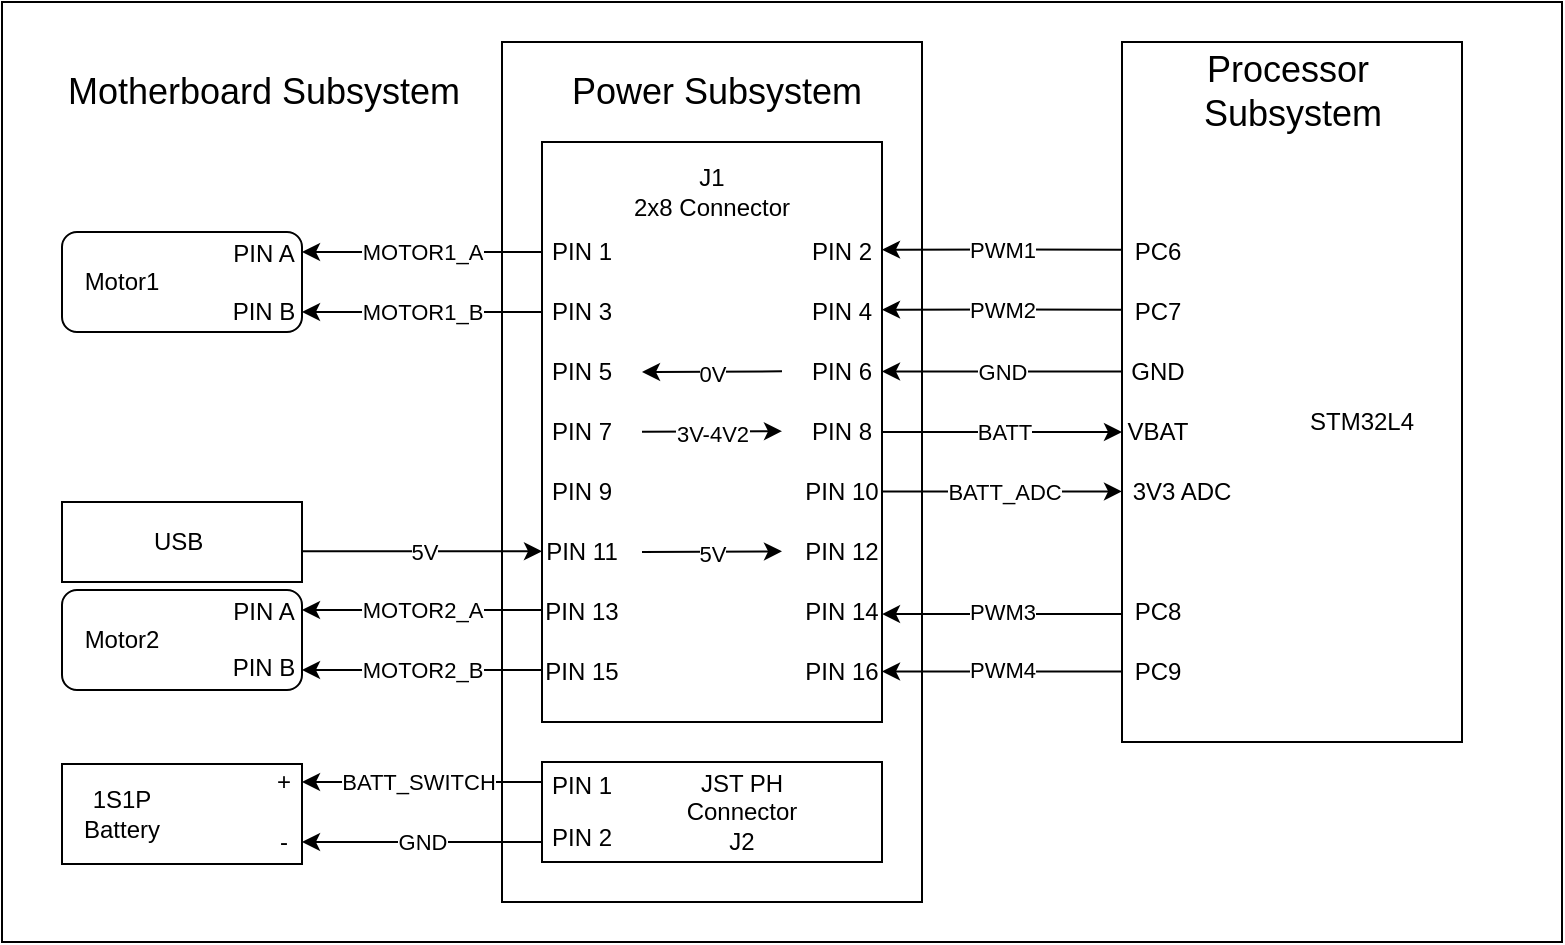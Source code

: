<mxfile version="24.2.3" type="github">
  <diagram name="Page-1" id="7Z6VMQOYitkByYP8naLp">
    <mxGraphModel dx="998" dy="1726" grid="1" gridSize="10" guides="1" tooltips="1" connect="1" arrows="1" fold="1" page="1" pageScale="1" pageWidth="827" pageHeight="1169" math="0" shadow="0">
      <root>
        <mxCell id="0" />
        <mxCell id="1" parent="0" />
        <mxCell id="WSyicA0_Ir1e3JooZ5jz-70" value="" style="rounded=0;whiteSpace=wrap;html=1;fillStyle=auto;fillColor=#FFFFFF;" vertex="1" parent="1">
          <mxGeometry x="100" y="-20" width="780" height="470" as="geometry" />
        </mxCell>
        <mxCell id="WSyicA0_Ir1e3JooZ5jz-4" value="" style="rounded=0;whiteSpace=wrap;html=1;" vertex="1" parent="1">
          <mxGeometry x="350" width="210" height="430" as="geometry" />
        </mxCell>
        <mxCell id="WSyicA0_Ir1e3JooZ5jz-3" value="" style="edgeStyle=orthogonalEdgeStyle;rounded=0;orthogonalLoop=1;jettySize=auto;html=1;" edge="1" parent="1">
          <mxGeometry relative="1" as="geometry">
            <mxPoint x="660" y="103.82" as="sourcePoint" />
            <mxPoint x="540" y="103.82" as="targetPoint" />
            <Array as="points">
              <mxPoint x="600" y="103.82" />
              <mxPoint x="600" y="103.82" />
            </Array>
          </mxGeometry>
        </mxCell>
        <mxCell id="WSyicA0_Ir1e3JooZ5jz-42" value="PWM1" style="edgeLabel;html=1;align=center;verticalAlign=middle;resizable=0;points=[];" vertex="1" connectable="0" parent="WSyicA0_Ir1e3JooZ5jz-3">
          <mxGeometry x="0.006" y="-1" relative="1" as="geometry">
            <mxPoint y="1" as="offset" />
          </mxGeometry>
        </mxCell>
        <mxCell id="WSyicA0_Ir1e3JooZ5jz-1" value="" style="rounded=0;whiteSpace=wrap;html=1;" vertex="1" parent="1">
          <mxGeometry x="660" width="170" height="350" as="geometry" />
        </mxCell>
        <mxCell id="WSyicA0_Ir1e3JooZ5jz-2" value="" style="rounded=0;whiteSpace=wrap;html=1;" vertex="1" parent="1">
          <mxGeometry x="370" y="50" width="170" height="290" as="geometry" />
        </mxCell>
        <mxCell id="WSyicA0_Ir1e3JooZ5jz-43" value="" style="edgeStyle=orthogonalEdgeStyle;rounded=0;orthogonalLoop=1;jettySize=auto;html=1;" edge="1" parent="1">
          <mxGeometry relative="1" as="geometry">
            <mxPoint x="660" y="133.82" as="sourcePoint" />
            <mxPoint x="540" y="133.82" as="targetPoint" />
            <Array as="points">
              <mxPoint x="600" y="133.82" />
              <mxPoint x="600" y="133.82" />
            </Array>
          </mxGeometry>
        </mxCell>
        <mxCell id="WSyicA0_Ir1e3JooZ5jz-44" value="PWM2" style="edgeLabel;html=1;align=center;verticalAlign=middle;resizable=0;points=[];" vertex="1" connectable="0" parent="WSyicA0_Ir1e3JooZ5jz-43">
          <mxGeometry x="0.006" y="-1" relative="1" as="geometry">
            <mxPoint y="1" as="offset" />
          </mxGeometry>
        </mxCell>
        <mxCell id="WSyicA0_Ir1e3JooZ5jz-45" value="" style="edgeStyle=orthogonalEdgeStyle;rounded=0;orthogonalLoop=1;jettySize=auto;html=1;" edge="1" parent="1">
          <mxGeometry relative="1" as="geometry">
            <mxPoint x="660" y="286.03" as="sourcePoint" />
            <mxPoint x="540" y="286.03" as="targetPoint" />
            <Array as="points">
              <mxPoint x="600" y="286.03" />
              <mxPoint x="600" y="286.03" />
            </Array>
          </mxGeometry>
        </mxCell>
        <mxCell id="WSyicA0_Ir1e3JooZ5jz-46" value="PWM3" style="edgeLabel;html=1;align=center;verticalAlign=middle;resizable=0;points=[];" vertex="1" connectable="0" parent="WSyicA0_Ir1e3JooZ5jz-45">
          <mxGeometry x="0.006" y="-1" relative="1" as="geometry">
            <mxPoint as="offset" />
          </mxGeometry>
        </mxCell>
        <mxCell id="WSyicA0_Ir1e3JooZ5jz-47" value="" style="edgeStyle=orthogonalEdgeStyle;rounded=0;orthogonalLoop=1;jettySize=auto;html=1;" edge="1" parent="1">
          <mxGeometry relative="1" as="geometry">
            <mxPoint x="660" y="314.74" as="sourcePoint" />
            <mxPoint x="540" y="314.74" as="targetPoint" />
            <Array as="points">
              <mxPoint x="600" y="314.74" />
              <mxPoint x="600" y="314.74" />
            </Array>
          </mxGeometry>
        </mxCell>
        <mxCell id="WSyicA0_Ir1e3JooZ5jz-48" value="PWM4" style="edgeLabel;html=1;align=center;verticalAlign=middle;resizable=0;points=[];" vertex="1" connectable="0" parent="WSyicA0_Ir1e3JooZ5jz-47">
          <mxGeometry x="0.006" y="-1" relative="1" as="geometry">
            <mxPoint as="offset" />
          </mxGeometry>
        </mxCell>
        <mxCell id="WSyicA0_Ir1e3JooZ5jz-62" value="PIN 2" style="text;html=1;align=center;verticalAlign=middle;whiteSpace=wrap;rounded=0;" vertex="1" parent="1">
          <mxGeometry x="490" y="90" width="60" height="30" as="geometry" />
        </mxCell>
        <mxCell id="WSyicA0_Ir1e3JooZ5jz-65" value="PIN 4" style="text;html=1;align=center;verticalAlign=middle;whiteSpace=wrap;rounded=0;" vertex="1" parent="1">
          <mxGeometry x="490" y="120" width="60" height="30" as="geometry" />
        </mxCell>
        <mxCell id="WSyicA0_Ir1e3JooZ5jz-68" value="PIN 6" style="text;html=1;align=center;verticalAlign=middle;whiteSpace=wrap;rounded=0;" vertex="1" parent="1">
          <mxGeometry x="490" y="150" width="60" height="30" as="geometry" />
        </mxCell>
        <mxCell id="WSyicA0_Ir1e3JooZ5jz-69" value="PIN 8" style="text;html=1;align=center;verticalAlign=middle;whiteSpace=wrap;rounded=0;" vertex="1" parent="1">
          <mxGeometry x="490" y="180" width="60" height="30" as="geometry" />
        </mxCell>
        <mxCell id="WSyicA0_Ir1e3JooZ5jz-80" value="" style="edgeStyle=orthogonalEdgeStyle;rounded=0;orthogonalLoop=1;jettySize=auto;html=1;" edge="1" parent="1">
          <mxGeometry relative="1" as="geometry">
            <mxPoint x="370" y="314" as="sourcePoint" />
            <mxPoint x="250" y="314" as="targetPoint" />
            <Array as="points">
              <mxPoint x="330" y="314" />
              <mxPoint x="330" y="314" />
            </Array>
          </mxGeometry>
        </mxCell>
        <mxCell id="WSyicA0_Ir1e3JooZ5jz-81" value="MOTOR2_B" style="edgeLabel;html=1;align=center;verticalAlign=middle;resizable=0;points=[];" vertex="1" connectable="0" parent="WSyicA0_Ir1e3JooZ5jz-80">
          <mxGeometry x="-0.002" relative="1" as="geometry">
            <mxPoint as="offset" />
          </mxGeometry>
        </mxCell>
        <mxCell id="WSyicA0_Ir1e3JooZ5jz-82" value="" style="edgeStyle=orthogonalEdgeStyle;rounded=0;orthogonalLoop=1;jettySize=auto;html=1;" edge="1" parent="1">
          <mxGeometry relative="1" as="geometry">
            <mxPoint x="370" y="284" as="sourcePoint" />
            <mxPoint x="250" y="284" as="targetPoint" />
            <Array as="points">
              <mxPoint x="330" y="284" />
              <mxPoint x="330" y="284" />
            </Array>
          </mxGeometry>
        </mxCell>
        <mxCell id="WSyicA0_Ir1e3JooZ5jz-83" value="MOTOR2_A" style="edgeLabel;html=1;align=center;verticalAlign=middle;resizable=0;points=[];" vertex="1" connectable="0" parent="WSyicA0_Ir1e3JooZ5jz-82">
          <mxGeometry x="-0.002" relative="1" as="geometry">
            <mxPoint as="offset" />
          </mxGeometry>
        </mxCell>
        <mxCell id="WSyicA0_Ir1e3JooZ5jz-84" value="" style="edgeStyle=orthogonalEdgeStyle;rounded=0;orthogonalLoop=1;jettySize=auto;html=1;" edge="1" parent="1">
          <mxGeometry relative="1" as="geometry">
            <mxPoint x="370" y="135" as="sourcePoint" />
            <mxPoint x="250" y="135" as="targetPoint" />
            <Array as="points">
              <mxPoint x="330" y="135" />
              <mxPoint x="330" y="135" />
            </Array>
          </mxGeometry>
        </mxCell>
        <mxCell id="WSyicA0_Ir1e3JooZ5jz-85" value="MOTOR1_B" style="edgeLabel;html=1;align=center;verticalAlign=middle;resizable=0;points=[];" vertex="1" connectable="0" parent="WSyicA0_Ir1e3JooZ5jz-84">
          <mxGeometry x="-0.002" relative="1" as="geometry">
            <mxPoint as="offset" />
          </mxGeometry>
        </mxCell>
        <mxCell id="WSyicA0_Ir1e3JooZ5jz-86" value="" style="edgeStyle=orthogonalEdgeStyle;rounded=0;orthogonalLoop=1;jettySize=auto;html=1;" edge="1" parent="1">
          <mxGeometry relative="1" as="geometry">
            <mxPoint x="370" y="105" as="sourcePoint" />
            <mxPoint x="250" y="105" as="targetPoint" />
            <Array as="points">
              <mxPoint x="330" y="105" />
              <mxPoint x="330" y="105" />
            </Array>
          </mxGeometry>
        </mxCell>
        <mxCell id="WSyicA0_Ir1e3JooZ5jz-87" value="MOTOR1_A" style="edgeLabel;html=1;align=center;verticalAlign=middle;resizable=0;points=[];" vertex="1" connectable="0" parent="WSyicA0_Ir1e3JooZ5jz-86">
          <mxGeometry x="-0.002" relative="1" as="geometry">
            <mxPoint as="offset" />
          </mxGeometry>
        </mxCell>
        <mxCell id="WSyicA0_Ir1e3JooZ5jz-88" value="" style="rounded=1;whiteSpace=wrap;html=1;" vertex="1" parent="1">
          <mxGeometry x="130" y="95" width="120" height="50" as="geometry" />
        </mxCell>
        <mxCell id="WSyicA0_Ir1e3JooZ5jz-89" value="" style="rounded=1;whiteSpace=wrap;html=1;" vertex="1" parent="1">
          <mxGeometry x="130" y="274" width="120" height="50" as="geometry" />
        </mxCell>
        <mxCell id="WSyicA0_Ir1e3JooZ5jz-119" value="PIN A" style="text;html=1;align=center;verticalAlign=middle;whiteSpace=wrap;rounded=0;" vertex="1" parent="1">
          <mxGeometry x="201" y="91" width="60" height="30" as="geometry" />
        </mxCell>
        <mxCell id="WSyicA0_Ir1e3JooZ5jz-120" value="PIN B" style="text;html=1;align=center;verticalAlign=middle;whiteSpace=wrap;rounded=0;" vertex="1" parent="1">
          <mxGeometry x="201" y="120" width="60" height="30" as="geometry" />
        </mxCell>
        <mxCell id="WSyicA0_Ir1e3JooZ5jz-121" value="Motor1" style="text;html=1;align=center;verticalAlign=middle;whiteSpace=wrap;rounded=0;" vertex="1" parent="1">
          <mxGeometry x="130" y="105" width="60" height="30" as="geometry" />
        </mxCell>
        <mxCell id="WSyicA0_Ir1e3JooZ5jz-123" value="Motor2" style="text;html=1;align=center;verticalAlign=middle;whiteSpace=wrap;rounded=0;" vertex="1" parent="1">
          <mxGeometry x="130" y="284" width="60" height="30" as="geometry" />
        </mxCell>
        <mxCell id="WSyicA0_Ir1e3JooZ5jz-124" value="PIN A" style="text;html=1;align=center;verticalAlign=middle;whiteSpace=wrap;rounded=0;" vertex="1" parent="1">
          <mxGeometry x="201" y="270" width="60" height="30" as="geometry" />
        </mxCell>
        <mxCell id="WSyicA0_Ir1e3JooZ5jz-125" value="PIN B" style="text;html=1;align=center;verticalAlign=middle;whiteSpace=wrap;rounded=0;" vertex="1" parent="1">
          <mxGeometry x="201" y="298" width="60" height="30" as="geometry" />
        </mxCell>
        <mxCell id="WSyicA0_Ir1e3JooZ5jz-126" value="" style="rounded=0;whiteSpace=wrap;html=1;" vertex="1" parent="1">
          <mxGeometry x="370" y="360" width="170" height="50" as="geometry" />
        </mxCell>
        <mxCell id="WSyicA0_Ir1e3JooZ5jz-127" value="PIN 1" style="text;html=1;align=center;verticalAlign=middle;whiteSpace=wrap;rounded=0;" vertex="1" parent="1">
          <mxGeometry x="360" y="90" width="60" height="30" as="geometry" />
        </mxCell>
        <mxCell id="WSyicA0_Ir1e3JooZ5jz-128" value="PIN 3" style="text;html=1;align=center;verticalAlign=middle;whiteSpace=wrap;rounded=0;" vertex="1" parent="1">
          <mxGeometry x="360" y="120" width="60" height="30" as="geometry" />
        </mxCell>
        <mxCell id="WSyicA0_Ir1e3JooZ5jz-129" value="PIN 5" style="text;html=1;align=center;verticalAlign=middle;whiteSpace=wrap;rounded=0;" vertex="1" parent="1">
          <mxGeometry x="360" y="150" width="60" height="30" as="geometry" />
        </mxCell>
        <mxCell id="WSyicA0_Ir1e3JooZ5jz-130" value="PIN 7" style="text;html=1;align=center;verticalAlign=middle;whiteSpace=wrap;rounded=0;" vertex="1" parent="1">
          <mxGeometry x="360" y="180" width="60" height="30" as="geometry" />
        </mxCell>
        <mxCell id="WSyicA0_Ir1e3JooZ5jz-131" value="PIN 10" style="text;html=1;align=center;verticalAlign=middle;whiteSpace=wrap;rounded=0;" vertex="1" parent="1">
          <mxGeometry x="490" y="210" width="60" height="30" as="geometry" />
        </mxCell>
        <mxCell id="WSyicA0_Ir1e3JooZ5jz-132" value="PIN 12" style="text;html=1;align=center;verticalAlign=middle;whiteSpace=wrap;rounded=0;" vertex="1" parent="1">
          <mxGeometry x="490" y="240" width="60" height="30" as="geometry" />
        </mxCell>
        <mxCell id="WSyicA0_Ir1e3JooZ5jz-133" value="PIN 14" style="text;html=1;align=center;verticalAlign=middle;whiteSpace=wrap;rounded=0;" vertex="1" parent="1">
          <mxGeometry x="490" y="270" width="60" height="30" as="geometry" />
        </mxCell>
        <mxCell id="WSyicA0_Ir1e3JooZ5jz-134" value="PIN 16" style="text;html=1;align=center;verticalAlign=middle;whiteSpace=wrap;rounded=0;" vertex="1" parent="1">
          <mxGeometry x="490" y="300" width="60" height="30" as="geometry" />
        </mxCell>
        <mxCell id="WSyicA0_Ir1e3JooZ5jz-135" value="PIN 9" style="text;html=1;align=center;verticalAlign=middle;whiteSpace=wrap;rounded=0;" vertex="1" parent="1">
          <mxGeometry x="360" y="210" width="60" height="30" as="geometry" />
        </mxCell>
        <mxCell id="WSyicA0_Ir1e3JooZ5jz-136" value="PIN 11" style="text;html=1;align=center;verticalAlign=middle;whiteSpace=wrap;rounded=0;" vertex="1" parent="1">
          <mxGeometry x="360" y="240" width="60" height="30" as="geometry" />
        </mxCell>
        <mxCell id="WSyicA0_Ir1e3JooZ5jz-137" value="PIN 13" style="text;html=1;align=center;verticalAlign=middle;whiteSpace=wrap;rounded=0;" vertex="1" parent="1">
          <mxGeometry x="360" y="270" width="60" height="30" as="geometry" />
        </mxCell>
        <mxCell id="WSyicA0_Ir1e3JooZ5jz-138" value="PIN 15" style="text;html=1;align=center;verticalAlign=middle;whiteSpace=wrap;rounded=0;" vertex="1" parent="1">
          <mxGeometry x="360" y="300" width="60" height="30" as="geometry" />
        </mxCell>
        <mxCell id="WSyicA0_Ir1e3JooZ5jz-139" value="J1&lt;div&gt;2x8&amp;nbsp;&lt;span style=&quot;background-color: initial;&quot;&gt;Connector&lt;/span&gt;&lt;/div&gt;" style="text;html=1;align=center;verticalAlign=middle;whiteSpace=wrap;rounded=0;" vertex="1" parent="1">
          <mxGeometry x="365" y="60" width="180" height="30" as="geometry" />
        </mxCell>
        <mxCell id="WSyicA0_Ir1e3JooZ5jz-146" value="" style="edgeStyle=orthogonalEdgeStyle;rounded=0;orthogonalLoop=1;jettySize=auto;html=1;" edge="1" parent="1">
          <mxGeometry relative="1" as="geometry">
            <mxPoint x="660" y="164.71" as="sourcePoint" />
            <mxPoint x="540" y="164.71" as="targetPoint" />
            <Array as="points">
              <mxPoint x="600" y="164.71" />
              <mxPoint x="600" y="164.71" />
            </Array>
          </mxGeometry>
        </mxCell>
        <mxCell id="WSyicA0_Ir1e3JooZ5jz-147" value="GND" style="edgeLabel;html=1;align=center;verticalAlign=middle;resizable=0;points=[];" vertex="1" connectable="0" parent="WSyicA0_Ir1e3JooZ5jz-146">
          <mxGeometry x="0.006" y="-1" relative="1" as="geometry">
            <mxPoint y="1" as="offset" />
          </mxGeometry>
        </mxCell>
        <mxCell id="WSyicA0_Ir1e3JooZ5jz-148" value="" style="edgeStyle=orthogonalEdgeStyle;rounded=0;orthogonalLoop=1;jettySize=auto;html=1;" edge="1" parent="1">
          <mxGeometry relative="1" as="geometry">
            <mxPoint x="540" y="195.02" as="sourcePoint" />
            <mxPoint x="660" y="195.02" as="targetPoint" />
            <Array as="points">
              <mxPoint x="600" y="195.02" />
              <mxPoint x="600" y="195.02" />
            </Array>
          </mxGeometry>
        </mxCell>
        <mxCell id="WSyicA0_Ir1e3JooZ5jz-149" value="BATT" style="edgeLabel;html=1;align=center;verticalAlign=middle;resizable=0;points=[];" vertex="1" connectable="0" parent="WSyicA0_Ir1e3JooZ5jz-148">
          <mxGeometry x="0.006" y="-1" relative="1" as="geometry">
            <mxPoint y="-1" as="offset" />
          </mxGeometry>
        </mxCell>
        <mxCell id="WSyicA0_Ir1e3JooZ5jz-150" value="" style="edgeStyle=orthogonalEdgeStyle;rounded=0;orthogonalLoop=1;jettySize=auto;html=1;" edge="1" parent="1">
          <mxGeometry relative="1" as="geometry">
            <mxPoint x="540" y="224.71" as="sourcePoint" />
            <mxPoint x="660" y="224.71" as="targetPoint" />
            <Array as="points">
              <mxPoint x="600" y="224.71" />
              <mxPoint x="600" y="224.71" />
            </Array>
          </mxGeometry>
        </mxCell>
        <mxCell id="WSyicA0_Ir1e3JooZ5jz-151" value="BATT_ADC" style="edgeLabel;html=1;align=center;verticalAlign=middle;resizable=0;points=[];" vertex="1" connectable="0" parent="WSyicA0_Ir1e3JooZ5jz-150">
          <mxGeometry x="0.006" y="-1" relative="1" as="geometry">
            <mxPoint y="-1" as="offset" />
          </mxGeometry>
        </mxCell>
        <mxCell id="WSyicA0_Ir1e3JooZ5jz-153" value="" style="endArrow=classic;html=1;rounded=0;" edge="1" parent="1">
          <mxGeometry width="50" height="50" relative="1" as="geometry">
            <mxPoint x="420" y="255.0" as="sourcePoint" />
            <mxPoint x="490" y="254.66" as="targetPoint" />
          </mxGeometry>
        </mxCell>
        <mxCell id="WSyicA0_Ir1e3JooZ5jz-160" value="5V" style="edgeLabel;html=1;align=center;verticalAlign=middle;resizable=0;points=[];" vertex="1" connectable="0" parent="WSyicA0_Ir1e3JooZ5jz-153">
          <mxGeometry x="-0.0" y="-1" relative="1" as="geometry">
            <mxPoint as="offset" />
          </mxGeometry>
        </mxCell>
        <mxCell id="WSyicA0_Ir1e3JooZ5jz-155" value="" style="endArrow=classic;html=1;rounded=0;" edge="1" parent="1">
          <mxGeometry width="50" height="50" relative="1" as="geometry">
            <mxPoint x="490" y="164.66" as="sourcePoint" />
            <mxPoint x="420" y="165" as="targetPoint" />
          </mxGeometry>
        </mxCell>
        <mxCell id="WSyicA0_Ir1e3JooZ5jz-195" value="0V" style="edgeLabel;html=1;align=center;verticalAlign=middle;resizable=0;points=[];" vertex="1" connectable="0" parent="WSyicA0_Ir1e3JooZ5jz-155">
          <mxGeometry x="-0.005" y="2" relative="1" as="geometry">
            <mxPoint y="-1" as="offset" />
          </mxGeometry>
        </mxCell>
        <mxCell id="WSyicA0_Ir1e3JooZ5jz-157" value="USB&amp;nbsp;" style="rounded=0;whiteSpace=wrap;html=1;" vertex="1" parent="1">
          <mxGeometry x="130" y="230" width="120" height="40" as="geometry" />
        </mxCell>
        <mxCell id="WSyicA0_Ir1e3JooZ5jz-158" value="" style="edgeStyle=orthogonalEdgeStyle;rounded=0;orthogonalLoop=1;jettySize=auto;html=1;" edge="1" parent="1">
          <mxGeometry relative="1" as="geometry">
            <mxPoint x="250" y="254.63" as="sourcePoint" />
            <mxPoint x="370" y="254.63" as="targetPoint" />
            <Array as="points">
              <mxPoint x="310" y="254.63" />
              <mxPoint x="310" y="254.63" />
            </Array>
          </mxGeometry>
        </mxCell>
        <mxCell id="WSyicA0_Ir1e3JooZ5jz-159" value="5V" style="edgeLabel;html=1;align=center;verticalAlign=middle;resizable=0;points=[];" vertex="1" connectable="0" parent="WSyicA0_Ir1e3JooZ5jz-158">
          <mxGeometry x="0.006" y="-1" relative="1" as="geometry">
            <mxPoint y="-1" as="offset" />
          </mxGeometry>
        </mxCell>
        <mxCell id="WSyicA0_Ir1e3JooZ5jz-162" value="" style="endArrow=classic;html=1;rounded=0;" edge="1" parent="1">
          <mxGeometry width="50" height="50" relative="1" as="geometry">
            <mxPoint x="420" y="194.91" as="sourcePoint" />
            <mxPoint x="490" y="194.57" as="targetPoint" />
          </mxGeometry>
        </mxCell>
        <mxCell id="WSyicA0_Ir1e3JooZ5jz-163" value="3V-4V2" style="edgeLabel;html=1;align=center;verticalAlign=middle;resizable=0;points=[];" vertex="1" connectable="0" parent="WSyicA0_Ir1e3JooZ5jz-162">
          <mxGeometry x="-0.0" y="-1" relative="1" as="geometry">
            <mxPoint as="offset" />
          </mxGeometry>
        </mxCell>
        <mxCell id="WSyicA0_Ir1e3JooZ5jz-170" value="" style="rounded=0;whiteSpace=wrap;html=1;" vertex="1" parent="1">
          <mxGeometry x="130" y="361" width="120" height="50" as="geometry" />
        </mxCell>
        <mxCell id="WSyicA0_Ir1e3JooZ5jz-171" value="" style="edgeStyle=orthogonalEdgeStyle;rounded=0;orthogonalLoop=1;jettySize=auto;html=1;" edge="1" parent="1">
          <mxGeometry relative="1" as="geometry">
            <mxPoint x="370" y="370" as="sourcePoint" />
            <mxPoint x="250" y="370" as="targetPoint" />
            <Array as="points">
              <mxPoint x="335" y="370.07" />
              <mxPoint x="335" y="370.07" />
            </Array>
          </mxGeometry>
        </mxCell>
        <mxCell id="WSyicA0_Ir1e3JooZ5jz-172" value="BATT_SWITCH" style="edgeLabel;html=1;align=center;verticalAlign=middle;resizable=0;points=[];" vertex="1" connectable="0" parent="WSyicA0_Ir1e3JooZ5jz-171">
          <mxGeometry x="0.006" y="-1" relative="1" as="geometry">
            <mxPoint x="-2" y="1" as="offset" />
          </mxGeometry>
        </mxCell>
        <mxCell id="WSyicA0_Ir1e3JooZ5jz-173" value="" style="edgeStyle=orthogonalEdgeStyle;rounded=0;orthogonalLoop=1;jettySize=auto;html=1;" edge="1" parent="1">
          <mxGeometry relative="1" as="geometry">
            <mxPoint x="370" y="400" as="sourcePoint" />
            <mxPoint x="250" y="400" as="targetPoint" />
            <Array as="points">
              <mxPoint x="335" y="400.07" />
              <mxPoint x="335" y="400.07" />
            </Array>
          </mxGeometry>
        </mxCell>
        <mxCell id="WSyicA0_Ir1e3JooZ5jz-174" value="GND" style="edgeLabel;html=1;align=center;verticalAlign=middle;resizable=0;points=[];" vertex="1" connectable="0" parent="WSyicA0_Ir1e3JooZ5jz-173">
          <mxGeometry x="0.006" y="-1" relative="1" as="geometry">
            <mxPoint y="1" as="offset" />
          </mxGeometry>
        </mxCell>
        <mxCell id="WSyicA0_Ir1e3JooZ5jz-175" value="JST PH Connector&lt;div&gt;J2&lt;/div&gt;" style="text;html=1;align=center;verticalAlign=middle;whiteSpace=wrap;rounded=0;" vertex="1" parent="1">
          <mxGeometry x="440" y="370" width="60" height="30" as="geometry" />
        </mxCell>
        <mxCell id="WSyicA0_Ir1e3JooZ5jz-177" value="1S1P Battery" style="text;html=1;align=center;verticalAlign=middle;whiteSpace=wrap;rounded=0;" vertex="1" parent="1">
          <mxGeometry x="130" y="371" width="60" height="30" as="geometry" />
        </mxCell>
        <mxCell id="WSyicA0_Ir1e3JooZ5jz-179" value="+" style="text;html=1;align=center;verticalAlign=middle;whiteSpace=wrap;rounded=0;" vertex="1" parent="1">
          <mxGeometry x="211" y="355" width="60" height="30" as="geometry" />
        </mxCell>
        <mxCell id="WSyicA0_Ir1e3JooZ5jz-180" value="-" style="text;html=1;align=center;verticalAlign=middle;whiteSpace=wrap;rounded=0;" vertex="1" parent="1">
          <mxGeometry x="211" y="385" width="60" height="30" as="geometry" />
        </mxCell>
        <mxCell id="WSyicA0_Ir1e3JooZ5jz-181" value="PIN 1" style="text;html=1;align=center;verticalAlign=middle;whiteSpace=wrap;rounded=0;" vertex="1" parent="1">
          <mxGeometry x="360" y="357" width="60" height="30" as="geometry" />
        </mxCell>
        <mxCell id="WSyicA0_Ir1e3JooZ5jz-182" value="PIN 2" style="text;html=1;align=center;verticalAlign=middle;whiteSpace=wrap;rounded=0;" vertex="1" parent="1">
          <mxGeometry x="360" y="383" width="60" height="30" as="geometry" />
        </mxCell>
        <mxCell id="WSyicA0_Ir1e3JooZ5jz-183" value="&lt;font style=&quot;font-size: 18px;&quot;&gt;Power Subsystem&lt;/font&gt;" style="text;html=1;align=center;verticalAlign=middle;whiteSpace=wrap;rounded=0;" vertex="1" parent="1">
          <mxGeometry x="375" y="10" width="165" height="30" as="geometry" />
        </mxCell>
        <mxCell id="WSyicA0_Ir1e3JooZ5jz-185" value="&lt;font style=&quot;font-size: 18px;&quot;&gt;Processor&amp;nbsp;&lt;/font&gt;&lt;div&gt;&lt;font style=&quot;font-size: 18px;&quot;&gt;Subsystem&lt;/font&gt;&lt;/div&gt;" style="text;html=1;align=center;verticalAlign=middle;whiteSpace=wrap;rounded=0;" vertex="1" parent="1">
          <mxGeometry x="662.5" y="10" width="165" height="30" as="geometry" />
        </mxCell>
        <mxCell id="WSyicA0_Ir1e3JooZ5jz-186" value="STM32L4" style="text;html=1;align=center;verticalAlign=middle;whiteSpace=wrap;rounded=0;" vertex="1" parent="1">
          <mxGeometry x="750" y="175" width="60" height="30" as="geometry" />
        </mxCell>
        <mxCell id="WSyicA0_Ir1e3JooZ5jz-187" value="PC6" style="text;html=1;align=center;verticalAlign=middle;whiteSpace=wrap;rounded=0;" vertex="1" parent="1">
          <mxGeometry x="648" y="90" width="60" height="30" as="geometry" />
        </mxCell>
        <mxCell id="WSyicA0_Ir1e3JooZ5jz-188" value="PC7" style="text;html=1;align=center;verticalAlign=middle;whiteSpace=wrap;rounded=0;" vertex="1" parent="1">
          <mxGeometry x="648" y="120" width="60" height="30" as="geometry" />
        </mxCell>
        <mxCell id="WSyicA0_Ir1e3JooZ5jz-189" value="GND" style="text;html=1;align=center;verticalAlign=middle;whiteSpace=wrap;rounded=0;" vertex="1" parent="1">
          <mxGeometry x="648" y="150" width="60" height="30" as="geometry" />
        </mxCell>
        <mxCell id="WSyicA0_Ir1e3JooZ5jz-190" value="VBAT" style="text;html=1;align=center;verticalAlign=middle;whiteSpace=wrap;rounded=0;" vertex="1" parent="1">
          <mxGeometry x="648" y="180" width="60" height="30" as="geometry" />
        </mxCell>
        <mxCell id="WSyicA0_Ir1e3JooZ5jz-191" value="3V3 ADC" style="text;html=1;align=center;verticalAlign=middle;whiteSpace=wrap;rounded=0;" vertex="1" parent="1">
          <mxGeometry x="660" y="210" width="60" height="30" as="geometry" />
        </mxCell>
        <mxCell id="WSyicA0_Ir1e3JooZ5jz-192" value="PC8" style="text;html=1;align=center;verticalAlign=middle;whiteSpace=wrap;rounded=0;" vertex="1" parent="1">
          <mxGeometry x="648" y="270" width="60" height="30" as="geometry" />
        </mxCell>
        <mxCell id="WSyicA0_Ir1e3JooZ5jz-193" value="PC9" style="text;html=1;align=center;verticalAlign=middle;whiteSpace=wrap;rounded=0;" vertex="1" parent="1">
          <mxGeometry x="648" y="300" width="60" height="30" as="geometry" />
        </mxCell>
        <mxCell id="WSyicA0_Ir1e3JooZ5jz-194" value="&lt;font style=&quot;font-size: 18px;&quot;&gt;Motherboard Subsystem&lt;/font&gt;" style="text;html=1;align=center;verticalAlign=middle;whiteSpace=wrap;rounded=0;" vertex="1" parent="1">
          <mxGeometry x="126" y="10" width="210" height="30" as="geometry" />
        </mxCell>
      </root>
    </mxGraphModel>
  </diagram>
</mxfile>
